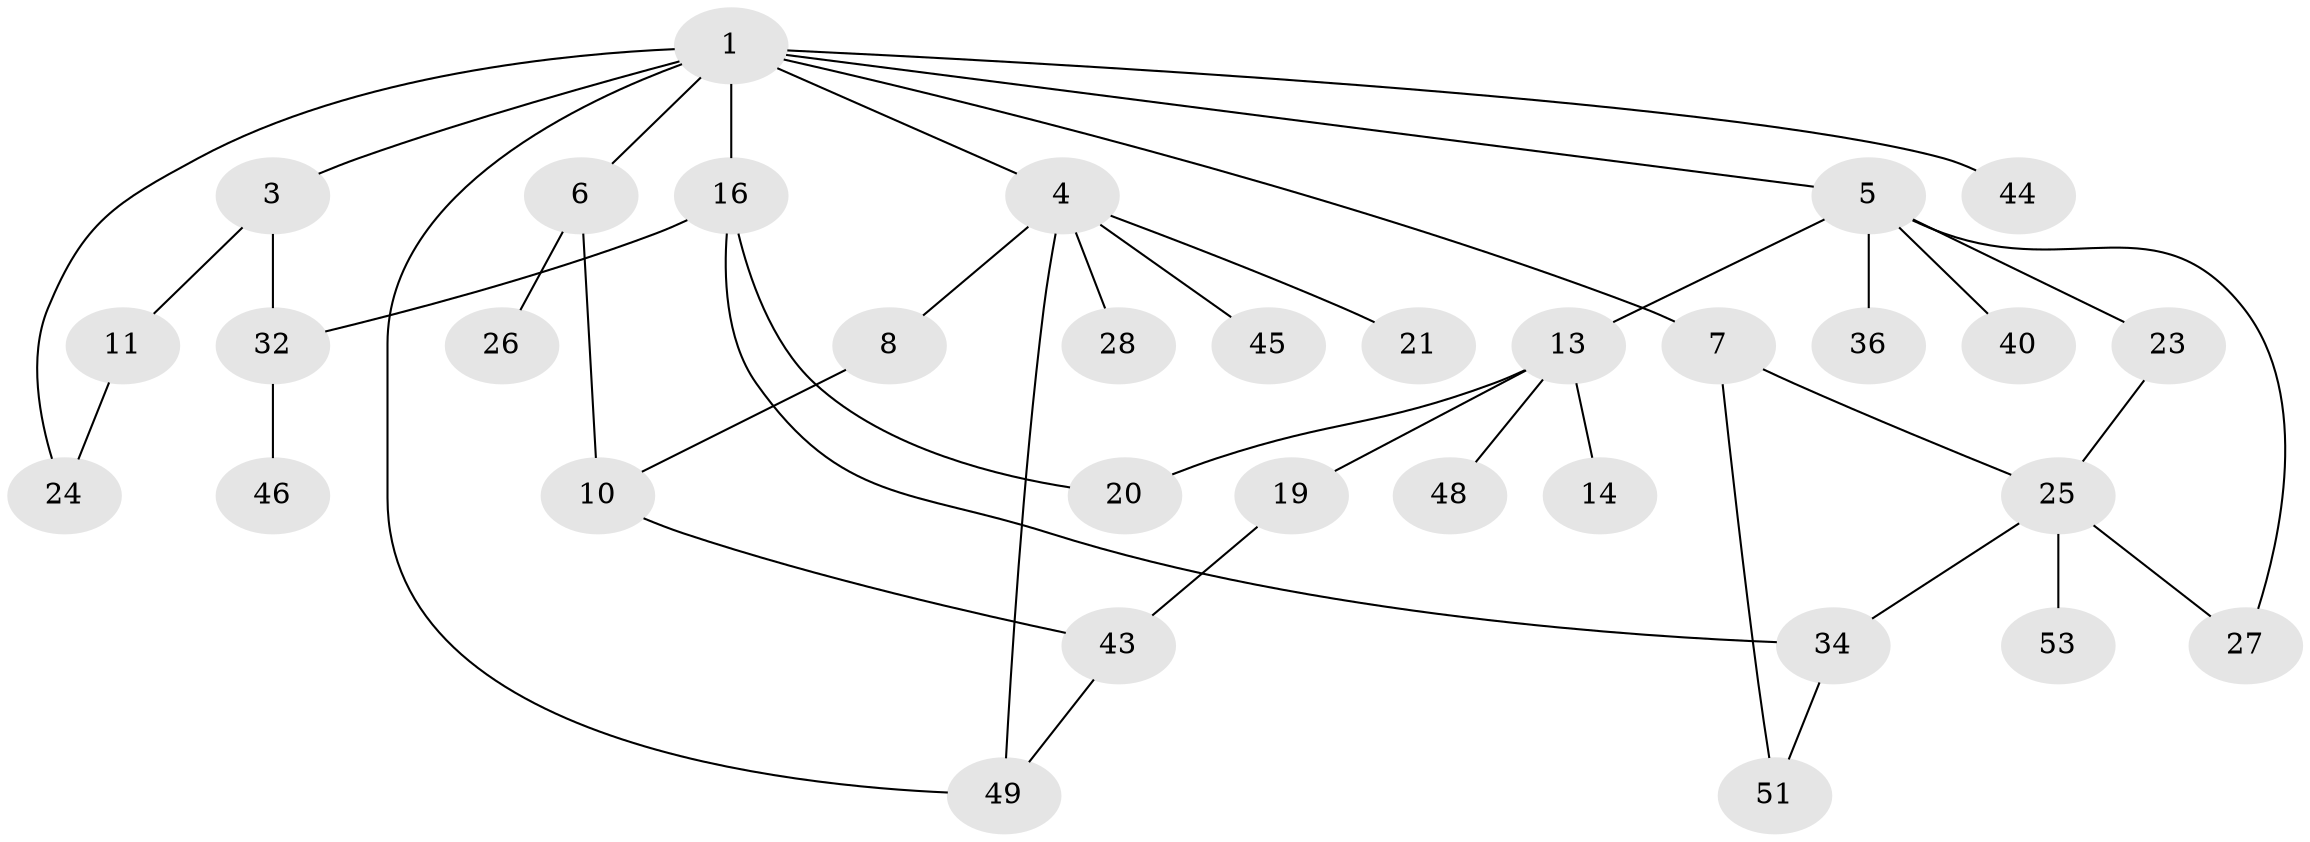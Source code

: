 // Generated by graph-tools (version 1.1) at 2025/51/02/27/25 19:51:37]
// undirected, 33 vertices, 43 edges
graph export_dot {
graph [start="1"]
  node [color=gray90,style=filled];
  1 [super="+2"];
  3 [super="+12"];
  4 [super="+9"];
  5 [super="+33"];
  6 [super="+41"];
  7 [super="+35"];
  8;
  10 [super="+15"];
  11 [super="+17"];
  13 [super="+22"];
  14;
  16 [super="+18"];
  19 [super="+29"];
  20 [super="+37"];
  21;
  23;
  24 [super="+30"];
  25 [super="+42"];
  26 [super="+39"];
  27 [super="+31"];
  28 [super="+38"];
  32 [super="+50"];
  34 [super="+47"];
  36;
  40;
  43;
  44;
  45;
  46;
  48;
  49 [super="+52"];
  51;
  53;
  1 -- 4;
  1 -- 44;
  1 -- 49;
  1 -- 16;
  1 -- 3;
  1 -- 5;
  1 -- 6;
  1 -- 7;
  1 -- 24;
  3 -- 11;
  3 -- 32;
  4 -- 8;
  4 -- 21;
  4 -- 49;
  4 -- 45;
  4 -- 28;
  5 -- 13;
  5 -- 23;
  5 -- 40;
  5 -- 27;
  5 -- 36;
  6 -- 10;
  6 -- 26;
  7 -- 25;
  7 -- 51;
  8 -- 10;
  10 -- 43;
  11 -- 24;
  13 -- 14;
  13 -- 19;
  13 -- 48;
  13 -- 20;
  16 -- 20;
  16 -- 32;
  16 -- 34;
  19 -- 43;
  23 -- 25;
  25 -- 27;
  25 -- 34;
  25 -- 53;
  32 -- 46;
  34 -- 51;
  43 -- 49;
}
